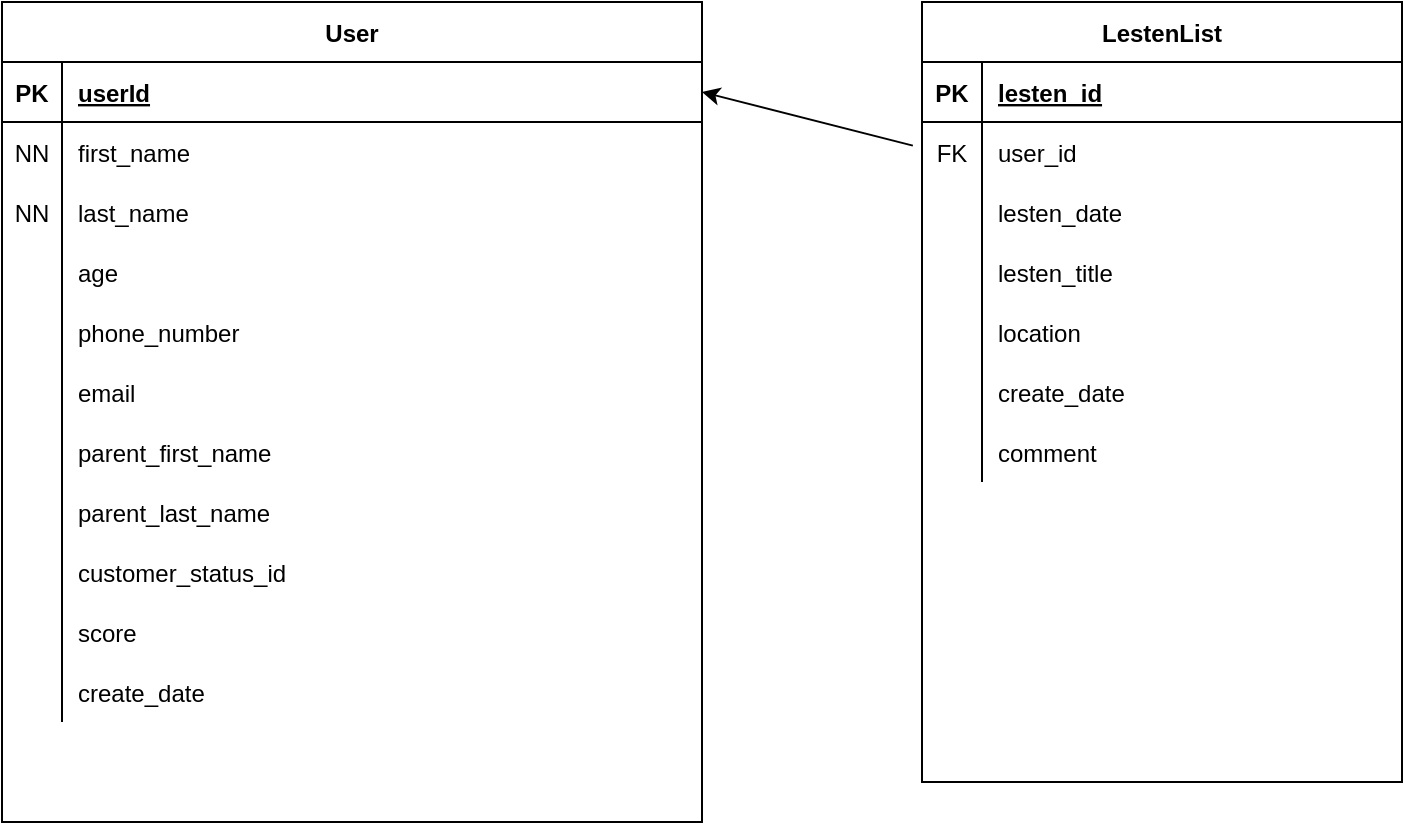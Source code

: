 <mxfile>
    <diagram id="Bbu2gG-GaKcmsW2qqSI9" name="ページ1">
        <mxGraphModel dx="895" dy="807" grid="1" gridSize="10" guides="1" tooltips="1" connect="1" arrows="1" fold="1" page="1" pageScale="1" pageWidth="827" pageHeight="1169" math="0" shadow="0">
            <root>
                <mxCell id="0"/>
                <mxCell id="1" parent="0"/>
                <mxCell id="2" value="User" style="shape=table;startSize=30;container=1;collapsible=1;childLayout=tableLayout;fixedRows=1;rowLines=0;fontStyle=1;align=center;resizeLast=1;" parent="1" vertex="1">
                    <mxGeometry x="50" y="350" width="350" height="410" as="geometry">
                        <mxRectangle x="150" y="360" width="60" height="30" as="alternateBounds"/>
                    </mxGeometry>
                </mxCell>
                <mxCell id="3" value="" style="shape=partialRectangle;collapsible=0;dropTarget=0;pointerEvents=0;fillColor=none;top=0;left=0;bottom=1;right=0;points=[[0,0.5],[1,0.5]];portConstraint=eastwest;" parent="2" vertex="1">
                    <mxGeometry y="30" width="350" height="30" as="geometry"/>
                </mxCell>
                <mxCell id="4" value="PK" style="shape=partialRectangle;connectable=0;fillColor=none;top=0;left=0;bottom=0;right=0;fontStyle=1;overflow=hidden;" parent="3" vertex="1">
                    <mxGeometry width="30" height="30" as="geometry"/>
                </mxCell>
                <mxCell id="5" value="userId" style="shape=partialRectangle;connectable=0;fillColor=none;top=0;left=0;bottom=0;right=0;align=left;spacingLeft=6;fontStyle=5;overflow=hidden;" parent="3" vertex="1">
                    <mxGeometry x="30" width="320" height="30" as="geometry"/>
                </mxCell>
                <mxCell id="9" value="" style="shape=partialRectangle;collapsible=0;dropTarget=0;pointerEvents=0;fillColor=none;top=0;left=0;bottom=0;right=0;points=[[0,0.5],[1,0.5]];portConstraint=eastwest;" parent="2" vertex="1">
                    <mxGeometry y="60" width="350" height="30" as="geometry"/>
                </mxCell>
                <mxCell id="10" value="NN" style="shape=partialRectangle;connectable=0;fillColor=none;top=0;left=0;bottom=0;right=0;editable=1;overflow=hidden;" parent="9" vertex="1">
                    <mxGeometry width="30" height="30" as="geometry"/>
                </mxCell>
                <mxCell id="11" value="first_name" style="shape=partialRectangle;connectable=0;fillColor=none;top=0;left=0;bottom=0;right=0;align=left;spacingLeft=6;overflow=hidden;" parent="9" vertex="1">
                    <mxGeometry x="30" width="320" height="30" as="geometry"/>
                </mxCell>
                <mxCell id="16" value="" style="shape=partialRectangle;collapsible=0;dropTarget=0;pointerEvents=0;fillColor=none;top=0;left=0;bottom=0;right=0;points=[[0,0.5],[1,0.5]];portConstraint=eastwest;" parent="2" vertex="1">
                    <mxGeometry y="90" width="350" height="30" as="geometry"/>
                </mxCell>
                <mxCell id="17" value="NN" style="shape=partialRectangle;connectable=0;fillColor=none;top=0;left=0;bottom=0;right=0;editable=1;overflow=hidden;" parent="16" vertex="1">
                    <mxGeometry width="30" height="30" as="geometry"/>
                </mxCell>
                <mxCell id="18" value="last_name" style="shape=partialRectangle;connectable=0;fillColor=none;top=0;left=0;bottom=0;right=0;align=left;spacingLeft=6;overflow=hidden;" parent="16" vertex="1">
                    <mxGeometry x="30" width="320" height="30" as="geometry"/>
                </mxCell>
                <mxCell id="19" value="" style="shape=partialRectangle;collapsible=0;dropTarget=0;pointerEvents=0;fillColor=none;top=0;left=0;bottom=0;right=0;points=[[0,0.5],[1,0.5]];portConstraint=eastwest;" parent="2" vertex="1">
                    <mxGeometry y="120" width="350" height="30" as="geometry"/>
                </mxCell>
                <mxCell id="20" value="" style="shape=partialRectangle;connectable=0;fillColor=none;top=0;left=0;bottom=0;right=0;editable=1;overflow=hidden;" parent="19" vertex="1">
                    <mxGeometry width="30" height="30" as="geometry"/>
                </mxCell>
                <mxCell id="21" value="age" style="shape=partialRectangle;connectable=0;fillColor=none;top=0;left=0;bottom=0;right=0;align=left;spacingLeft=6;overflow=hidden;" parent="19" vertex="1">
                    <mxGeometry x="30" width="320" height="30" as="geometry"/>
                </mxCell>
                <mxCell id="22" value="" style="shape=partialRectangle;collapsible=0;dropTarget=0;pointerEvents=0;fillColor=none;top=0;left=0;bottom=0;right=0;points=[[0,0.5],[1,0.5]];portConstraint=eastwest;" parent="2" vertex="1">
                    <mxGeometry y="150" width="350" height="30" as="geometry"/>
                </mxCell>
                <mxCell id="23" value="" style="shape=partialRectangle;connectable=0;fillColor=none;top=0;left=0;bottom=0;right=0;editable=1;overflow=hidden;" parent="22" vertex="1">
                    <mxGeometry width="30" height="30" as="geometry"/>
                </mxCell>
                <mxCell id="24" value="phone_number" style="shape=partialRectangle;connectable=0;fillColor=none;top=0;left=0;bottom=0;right=0;align=left;spacingLeft=6;overflow=hidden;" parent="22" vertex="1">
                    <mxGeometry x="30" width="320" height="30" as="geometry"/>
                </mxCell>
                <mxCell id="25" value="" style="shape=partialRectangle;collapsible=0;dropTarget=0;pointerEvents=0;fillColor=none;top=0;left=0;bottom=0;right=0;points=[[0,0.5],[1,0.5]];portConstraint=eastwest;" parent="2" vertex="1">
                    <mxGeometry y="180" width="350" height="30" as="geometry"/>
                </mxCell>
                <mxCell id="26" value="" style="shape=partialRectangle;connectable=0;fillColor=none;top=0;left=0;bottom=0;right=0;editable=1;overflow=hidden;" parent="25" vertex="1">
                    <mxGeometry width="30" height="30" as="geometry"/>
                </mxCell>
                <mxCell id="27" value="email" style="shape=partialRectangle;connectable=0;fillColor=none;top=0;left=0;bottom=0;right=0;align=left;spacingLeft=6;overflow=hidden;" parent="25" vertex="1">
                    <mxGeometry x="30" width="320" height="30" as="geometry"/>
                </mxCell>
                <mxCell id="28" value="" style="shape=partialRectangle;collapsible=0;dropTarget=0;pointerEvents=0;fillColor=none;top=0;left=0;bottom=0;right=0;points=[[0,0.5],[1,0.5]];portConstraint=eastwest;" parent="2" vertex="1">
                    <mxGeometry y="210" width="350" height="30" as="geometry"/>
                </mxCell>
                <mxCell id="29" value="" style="shape=partialRectangle;connectable=0;fillColor=none;top=0;left=0;bottom=0;right=0;editable=1;overflow=hidden;" parent="28" vertex="1">
                    <mxGeometry width="30" height="30" as="geometry"/>
                </mxCell>
                <mxCell id="30" value="parent_first_name" style="shape=partialRectangle;connectable=0;fillColor=none;top=0;left=0;bottom=0;right=0;align=left;spacingLeft=6;overflow=hidden;" parent="28" vertex="1">
                    <mxGeometry x="30" width="320" height="30" as="geometry"/>
                </mxCell>
                <mxCell id="31" value="" style="shape=partialRectangle;collapsible=0;dropTarget=0;pointerEvents=0;fillColor=none;top=0;left=0;bottom=0;right=0;points=[[0,0.5],[1,0.5]];portConstraint=eastwest;" parent="2" vertex="1">
                    <mxGeometry y="240" width="350" height="30" as="geometry"/>
                </mxCell>
                <mxCell id="32" value="" style="shape=partialRectangle;connectable=0;fillColor=none;top=0;left=0;bottom=0;right=0;editable=1;overflow=hidden;" parent="31" vertex="1">
                    <mxGeometry width="30" height="30" as="geometry"/>
                </mxCell>
                <mxCell id="33" value="parent_last_name" style="shape=partialRectangle;connectable=0;fillColor=none;top=0;left=0;bottom=0;right=0;align=left;spacingLeft=6;overflow=hidden;" parent="31" vertex="1">
                    <mxGeometry x="30" width="320" height="30" as="geometry"/>
                </mxCell>
                <mxCell id="34" value="" style="shape=partialRectangle;collapsible=0;dropTarget=0;pointerEvents=0;fillColor=none;top=0;left=0;bottom=0;right=0;points=[[0,0.5],[1,0.5]];portConstraint=eastwest;" parent="2" vertex="1">
                    <mxGeometry y="270" width="350" height="30" as="geometry"/>
                </mxCell>
                <mxCell id="35" value="" style="shape=partialRectangle;connectable=0;fillColor=none;top=0;left=0;bottom=0;right=0;editable=1;overflow=hidden;" parent="34" vertex="1">
                    <mxGeometry width="30" height="30" as="geometry"/>
                </mxCell>
                <mxCell id="36" value="customer_status_id" style="shape=partialRectangle;connectable=0;fillColor=none;top=0;left=0;bottom=0;right=0;align=left;spacingLeft=6;overflow=hidden;" parent="34" vertex="1">
                    <mxGeometry x="30" width="320" height="30" as="geometry"/>
                </mxCell>
                <mxCell id="12" value="" style="shape=partialRectangle;collapsible=0;dropTarget=0;pointerEvents=0;fillColor=none;top=0;left=0;bottom=0;right=0;points=[[0,0.5],[1,0.5]];portConstraint=eastwest;" parent="2" vertex="1">
                    <mxGeometry y="300" width="350" height="30" as="geometry"/>
                </mxCell>
                <mxCell id="13" value="" style="shape=partialRectangle;connectable=0;fillColor=none;top=0;left=0;bottom=0;right=0;editable=1;overflow=hidden;" parent="12" vertex="1">
                    <mxGeometry width="30" height="30" as="geometry"/>
                </mxCell>
                <mxCell id="14" value="score" style="shape=partialRectangle;connectable=0;fillColor=none;top=0;left=0;bottom=0;right=0;align=left;spacingLeft=6;overflow=hidden;" parent="12" vertex="1">
                    <mxGeometry x="30" width="320" height="30" as="geometry"/>
                </mxCell>
                <mxCell id="6" value="" style="shape=partialRectangle;collapsible=0;dropTarget=0;pointerEvents=0;fillColor=none;top=0;left=0;bottom=0;right=0;points=[[0,0.5],[1,0.5]];portConstraint=eastwest;" parent="2" vertex="1">
                    <mxGeometry y="330" width="350" height="30" as="geometry"/>
                </mxCell>
                <mxCell id="7" value="" style="shape=partialRectangle;connectable=0;fillColor=none;top=0;left=0;bottom=0;right=0;editable=1;overflow=hidden;" parent="6" vertex="1">
                    <mxGeometry width="30" height="30" as="geometry"/>
                </mxCell>
                <mxCell id="8" value="create_date" style="shape=partialRectangle;connectable=0;fillColor=none;top=0;left=0;bottom=0;right=0;align=left;spacingLeft=6;overflow=hidden;" parent="6" vertex="1">
                    <mxGeometry x="30" width="320" height="30" as="geometry"/>
                </mxCell>
                <mxCell id="41" value="LestenList" style="shape=table;startSize=30;container=1;collapsible=1;childLayout=tableLayout;fixedRows=1;rowLines=0;fontStyle=1;align=center;resizeLast=1;" parent="1" vertex="1">
                    <mxGeometry x="510" y="350" width="240" height="390" as="geometry"/>
                </mxCell>
                <mxCell id="42" value="" style="shape=partialRectangle;collapsible=0;dropTarget=0;pointerEvents=0;fillColor=none;top=0;left=0;bottom=1;right=0;points=[[0,0.5],[1,0.5]];portConstraint=eastwest;" parent="41" vertex="1">
                    <mxGeometry y="30" width="240" height="30" as="geometry"/>
                </mxCell>
                <mxCell id="43" value="PK" style="shape=partialRectangle;connectable=0;fillColor=none;top=0;left=0;bottom=0;right=0;fontStyle=1;overflow=hidden;" parent="42" vertex="1">
                    <mxGeometry width="30" height="30" as="geometry"/>
                </mxCell>
                <mxCell id="44" value="lesten_id" style="shape=partialRectangle;connectable=0;fillColor=none;top=0;left=0;bottom=0;right=0;align=left;spacingLeft=6;fontStyle=5;overflow=hidden;" parent="42" vertex="1">
                    <mxGeometry x="30" width="210" height="30" as="geometry"/>
                </mxCell>
                <mxCell id="45" value="" style="shape=partialRectangle;collapsible=0;dropTarget=0;pointerEvents=0;fillColor=none;top=0;left=0;bottom=0;right=0;points=[[0,0.5],[1,0.5]];portConstraint=eastwest;" parent="41" vertex="1">
                    <mxGeometry y="60" width="240" height="30" as="geometry"/>
                </mxCell>
                <mxCell id="46" value="FK" style="shape=partialRectangle;connectable=0;fillColor=none;top=0;left=0;bottom=0;right=0;editable=1;overflow=hidden;" parent="45" vertex="1">
                    <mxGeometry width="30" height="30" as="geometry"/>
                </mxCell>
                <mxCell id="47" value="user_id" style="shape=partialRectangle;connectable=0;fillColor=none;top=0;left=0;bottom=0;right=0;align=left;spacingLeft=6;overflow=hidden;" parent="45" vertex="1">
                    <mxGeometry x="30" width="210" height="30" as="geometry"/>
                </mxCell>
                <mxCell id="67" value="" style="shape=partialRectangle;collapsible=0;dropTarget=0;pointerEvents=0;fillColor=none;top=0;left=0;bottom=0;right=0;points=[[0,0.5],[1,0.5]];portConstraint=eastwest;" parent="41" vertex="1">
                    <mxGeometry y="90" width="240" height="30" as="geometry"/>
                </mxCell>
                <mxCell id="68" value="" style="shape=partialRectangle;connectable=0;fillColor=none;top=0;left=0;bottom=0;right=0;editable=1;overflow=hidden;" parent="67" vertex="1">
                    <mxGeometry width="30" height="30" as="geometry"/>
                </mxCell>
                <mxCell id="69" value="lesten_date" style="shape=partialRectangle;connectable=0;fillColor=none;top=0;left=0;bottom=0;right=0;align=left;spacingLeft=6;overflow=hidden;" parent="67" vertex="1">
                    <mxGeometry x="30" width="210" height="30" as="geometry"/>
                </mxCell>
                <mxCell id="64" value="" style="shape=partialRectangle;collapsible=0;dropTarget=0;pointerEvents=0;fillColor=none;top=0;left=0;bottom=0;right=0;points=[[0,0.5],[1,0.5]];portConstraint=eastwest;" parent="41" vertex="1">
                    <mxGeometry y="120" width="240" height="30" as="geometry"/>
                </mxCell>
                <mxCell id="65" value="" style="shape=partialRectangle;connectable=0;fillColor=none;top=0;left=0;bottom=0;right=0;editable=1;overflow=hidden;" parent="64" vertex="1">
                    <mxGeometry width="30" height="30" as="geometry"/>
                </mxCell>
                <mxCell id="66" value="lesten_title" style="shape=partialRectangle;connectable=0;fillColor=none;top=0;left=0;bottom=0;right=0;align=left;spacingLeft=6;overflow=hidden;" parent="64" vertex="1">
                    <mxGeometry x="30" width="210" height="30" as="geometry"/>
                </mxCell>
                <mxCell id="61" value="" style="shape=partialRectangle;collapsible=0;dropTarget=0;pointerEvents=0;fillColor=none;top=0;left=0;bottom=0;right=0;points=[[0,0.5],[1,0.5]];portConstraint=eastwest;" parent="41" vertex="1">
                    <mxGeometry y="150" width="240" height="30" as="geometry"/>
                </mxCell>
                <mxCell id="62" value="" style="shape=partialRectangle;connectable=0;fillColor=none;top=0;left=0;bottom=0;right=0;editable=1;overflow=hidden;" parent="61" vertex="1">
                    <mxGeometry width="30" height="30" as="geometry"/>
                </mxCell>
                <mxCell id="63" value="location" style="shape=partialRectangle;connectable=0;fillColor=none;top=0;left=0;bottom=0;right=0;align=left;spacingLeft=6;overflow=hidden;" parent="61" vertex="1">
                    <mxGeometry x="30" width="210" height="30" as="geometry"/>
                </mxCell>
                <mxCell id="48" value="" style="shape=partialRectangle;collapsible=0;dropTarget=0;pointerEvents=0;fillColor=none;top=0;left=0;bottom=0;right=0;points=[[0,0.5],[1,0.5]];portConstraint=eastwest;" parent="41" vertex="1">
                    <mxGeometry y="180" width="240" height="30" as="geometry"/>
                </mxCell>
                <mxCell id="49" value="" style="shape=partialRectangle;connectable=0;fillColor=none;top=0;left=0;bottom=0;right=0;editable=1;overflow=hidden;" parent="48" vertex="1">
                    <mxGeometry width="30" height="30" as="geometry"/>
                </mxCell>
                <mxCell id="50" value="create_date" style="shape=partialRectangle;connectable=0;fillColor=none;top=0;left=0;bottom=0;right=0;align=left;spacingLeft=6;overflow=hidden;" parent="48" vertex="1">
                    <mxGeometry x="30" width="210" height="30" as="geometry"/>
                </mxCell>
                <mxCell id="51" value="" style="shape=partialRectangle;collapsible=0;dropTarget=0;pointerEvents=0;fillColor=none;top=0;left=0;bottom=0;right=0;points=[[0,0.5],[1,0.5]];portConstraint=eastwest;" parent="41" vertex="1">
                    <mxGeometry y="210" width="240" height="30" as="geometry"/>
                </mxCell>
                <mxCell id="52" value="" style="shape=partialRectangle;connectable=0;fillColor=none;top=0;left=0;bottom=0;right=0;editable=1;overflow=hidden;" parent="51" vertex="1">
                    <mxGeometry width="30" height="30" as="geometry"/>
                </mxCell>
                <mxCell id="53" value="comment" style="shape=partialRectangle;connectable=0;fillColor=none;top=0;left=0;bottom=0;right=0;align=left;spacingLeft=6;overflow=hidden;" parent="51" vertex="1">
                    <mxGeometry x="30" width="210" height="30" as="geometry"/>
                </mxCell>
                <mxCell id="70" value="" style="edgeStyle=none;html=1;entryX=1;entryY=0.5;entryDx=0;entryDy=0;exitX=-0.019;exitY=0.394;exitDx=0;exitDy=0;exitPerimeter=0;" parent="1" source="45" target="3" edge="1">
                    <mxGeometry relative="1" as="geometry">
                        <Array as="points"/>
                    </mxGeometry>
                </mxCell>
            </root>
        </mxGraphModel>
    </diagram>
    <diagram id="EvxLB-GCUOG5Dkk53Zl2" name="AWS設計">
        <mxGraphModel dx="895" dy="807" grid="1" gridSize="10" guides="1" tooltips="1" connect="1" arrows="1" fold="1" page="1" pageScale="1" pageWidth="827" pageHeight="1169" math="0" shadow="0">
            <root>
                <mxCell id="SpqoqCUU1rveLyQQYIwx-0"/>
                <mxCell id="SpqoqCUU1rveLyQQYIwx-1" parent="SpqoqCUU1rveLyQQYIwx-0"/>
                <mxCell id="SpqoqCUU1rveLyQQYIwx-5" value="" style="rounded=1;arcSize=10;dashed=1;strokeColor=#F59D56;fillColor=none;gradientColor=none;dashPattern=8 4;strokeWidth=2;" parent="SpqoqCUU1rveLyQQYIwx-1" vertex="1">
                    <mxGeometry x="240" y="260" width="540" height="450" as="geometry"/>
                </mxCell>
                <mxCell id="SpqoqCUU1rveLyQQYIwx-2" value="" style="outlineConnect=0;dashed=0;verticalLabelPosition=bottom;verticalAlign=top;align=center;html=1;shape=mxgraph.aws3.rds;fillColor=#2E73B8;gradientColor=none;" parent="SpqoqCUU1rveLyQQYIwx-1" vertex="1">
                    <mxGeometry x="550" y="80" width="72" height="81" as="geometry"/>
                </mxCell>
                <mxCell id="SpqoqCUU1rveLyQQYIwx-16" style="edgeStyle=none;html=1;entryX=0;entryY=0.5;entryDx=0;entryDy=0;entryPerimeter=0;" parent="SpqoqCUU1rveLyQQYIwx-1" source="SpqoqCUU1rveLyQQYIwx-4" target="SpqoqCUU1rveLyQQYIwx-8" edge="1">
                    <mxGeometry relative="1" as="geometry"/>
                </mxCell>
                <mxCell id="SpqoqCUU1rveLyQQYIwx-17" style="edgeStyle=none;html=1;entryX=0;entryY=0.5;entryDx=0;entryDy=0;entryPerimeter=0;" parent="SpqoqCUU1rveLyQQYIwx-1" source="SpqoqCUU1rveLyQQYIwx-4" target="SpqoqCUU1rveLyQQYIwx-18" edge="1">
                    <mxGeometry relative="1" as="geometry">
                        <mxPoint x="300" y="650" as="targetPoint"/>
                    </mxGeometry>
                </mxCell>
                <mxCell id="SpqoqCUU1rveLyQQYIwx-4" value="" style="outlineConnect=0;dashed=0;verticalLabelPosition=bottom;verticalAlign=top;align=center;html=1;shape=mxgraph.aws3.user;fillColor=#D2D3D3;gradientColor=none;" parent="SpqoqCUU1rveLyQQYIwx-1" vertex="1">
                    <mxGeometry x="40" y="450" width="45" height="63" as="geometry"/>
                </mxCell>
                <mxCell id="SpqoqCUU1rveLyQQYIwx-6" value="" style="outlineConnect=0;dashed=0;verticalLabelPosition=bottom;verticalAlign=top;align=center;html=1;shape=mxgraph.aws3.postgre_sql_instance;fillColor=#2E73B8;gradientColor=none;" parent="SpqoqCUU1rveLyQQYIwx-1" vertex="1">
                    <mxGeometry x="670" y="89" width="60" height="63" as="geometry"/>
                </mxCell>
                <mxCell id="SpqoqCUU1rveLyQQYIwx-7" value="" style="points=[[0,0,0],[0.25,0,0],[0.5,0,0],[0.75,0,0],[1,0,0],[0,1,0],[0.25,1,0],[0.5,1,0],[0.75,1,0],[1,1,0],[0,0.25,0],[0,0.5,0],[0,0.75,0],[1,0.25,0],[1,0.5,0],[1,0.75,0]];outlineConnect=0;fontColor=#232F3E;gradientColor=#60A337;gradientDirection=north;fillColor=#277116;strokeColor=#ffffff;dashed=0;verticalLabelPosition=bottom;verticalAlign=top;align=center;html=1;fontSize=12;fontStyle=0;aspect=fixed;shape=mxgraph.aws4.resourceIcon;resIcon=mxgraph.aws4.s3;" parent="SpqoqCUU1rveLyQQYIwx-1" vertex="1">
                    <mxGeometry x="480" y="513" width="78" height="78" as="geometry"/>
                </mxCell>
                <mxCell id="SpqoqCUU1rveLyQQYIwx-15" value="" style="edgeStyle=none;html=1;" parent="SpqoqCUU1rveLyQQYIwx-1" source="SpqoqCUU1rveLyQQYIwx-8" target="SpqoqCUU1rveLyQQYIwx-9" edge="1">
                    <mxGeometry relative="1" as="geometry"/>
                </mxCell>
                <mxCell id="SpqoqCUU1rveLyQQYIwx-8" value="" style="points=[[0,0,0],[0.25,0,0],[0.5,0,0],[0.75,0,0],[1,0,0],[0,1,0],[0.25,1,0],[0.5,1,0],[0.75,1,0],[1,1,0],[0,0.25,0],[0,0.5,0],[0,0.75,0],[1,0.25,0],[1,0.5,0],[1,0.75,0]];outlineConnect=0;fontColor=#232F3E;gradientColor=#945DF2;gradientDirection=north;fillColor=#5A30B5;strokeColor=#ffffff;dashed=0;verticalLabelPosition=bottom;verticalAlign=top;align=center;html=1;fontSize=12;fontStyle=0;aspect=fixed;shape=mxgraph.aws4.resourceIcon;resIcon=mxgraph.aws4.api_gateway;" parent="SpqoqCUU1rveLyQQYIwx-1" vertex="1">
                    <mxGeometry x="300" y="340" width="78" height="78" as="geometry"/>
                </mxCell>
                <mxCell id="SpqoqCUU1rveLyQQYIwx-13" value="" style="edgeStyle=none;html=1;" parent="SpqoqCUU1rveLyQQYIwx-1" source="SpqoqCUU1rveLyQQYIwx-9" target="SpqoqCUU1rveLyQQYIwx-10" edge="1">
                    <mxGeometry relative="1" as="geometry"/>
                </mxCell>
                <mxCell id="SpqoqCUU1rveLyQQYIwx-9" value="" style="points=[[0,0,0],[0.25,0,0],[0.5,0,0],[0.75,0,0],[1,0,0],[0,1,0],[0.25,1,0],[0.5,1,0],[0.75,1,0],[1,1,0],[0,0.25,0],[0,0.5,0],[0,0.75,0],[1,0.25,0],[1,0.5,0],[1,0.75,0]];outlineConnect=0;fontColor=#232F3E;gradientColor=#F78E04;gradientDirection=north;fillColor=#D05C17;strokeColor=#ffffff;dashed=0;verticalLabelPosition=bottom;verticalAlign=top;align=center;html=1;fontSize=12;fontStyle=0;aspect=fixed;shape=mxgraph.aws4.resourceIcon;resIcon=mxgraph.aws4.lambda;" parent="SpqoqCUU1rveLyQQYIwx-1" vertex="1">
                    <mxGeometry x="480" y="340" width="78" height="78" as="geometry"/>
                </mxCell>
                <mxCell id="SpqoqCUU1rveLyQQYIwx-14" value="" style="edgeStyle=none;html=1;" parent="SpqoqCUU1rveLyQQYIwx-1" source="SpqoqCUU1rveLyQQYIwx-10" target="SpqoqCUU1rveLyQQYIwx-11" edge="1">
                    <mxGeometry relative="1" as="geometry"/>
                </mxCell>
                <mxCell id="SpqoqCUU1rveLyQQYIwx-10" value="" style="points=[[0,0,0],[0.25,0,0],[0.5,0,0],[0.75,0,0],[1,0,0],[0,1,0],[0.25,1,0],[0.5,1,0],[0.75,1,0],[1,1,0],[0,0.25,0],[0,0.5,0],[0,0.75,0],[1,0.25,0],[1,0.5,0],[1,0.75,0]];outlineConnect=0;fontColor=#232F3E;gradientColor=#4D72F3;gradientDirection=north;fillColor=#3334B9;strokeColor=#ffffff;dashed=0;verticalLabelPosition=bottom;verticalAlign=top;align=center;html=1;fontSize=12;fontStyle=0;aspect=fixed;shape=mxgraph.aws4.resourceIcon;resIcon=mxgraph.aws4.rds;" parent="SpqoqCUU1rveLyQQYIwx-1" vertex="1">
                    <mxGeometry x="650" y="340" width="78" height="78" as="geometry"/>
                </mxCell>
                <mxCell id="SpqoqCUU1rveLyQQYIwx-11" value="" style="points=[[0,0,0],[0.25,0,0],[0.5,0,0],[0.75,0,0],[1,0,0],[0,1,0],[0.25,1,0],[0.5,1,0],[0.75,1,0],[1,1,0],[0,0.25,0],[0,0.5,0],[0,0.75,0],[1,0.25,0],[1,0.5,0],[1,0.75,0]];outlineConnect=0;fontColor=#232F3E;gradientColor=#60A337;gradientDirection=north;fillColor=#277116;strokeColor=#ffffff;dashed=0;verticalLabelPosition=bottom;verticalAlign=top;align=center;html=1;fontSize=12;fontStyle=0;aspect=fixed;shape=mxgraph.aws4.resourceIcon;resIcon=mxgraph.aws4.s3;" parent="SpqoqCUU1rveLyQQYIwx-1" vertex="1">
                    <mxGeometry x="650" y="513" width="78" height="78" as="geometry"/>
                </mxCell>
                <mxCell id="SpqoqCUU1rveLyQQYIwx-19" style="edgeStyle=none;html=1;exitX=1;exitY=0.5;exitDx=0;exitDy=0;exitPerimeter=0;" parent="SpqoqCUU1rveLyQQYIwx-1" source="SpqoqCUU1rveLyQQYIwx-18" target="SpqoqCUU1rveLyQQYIwx-7" edge="1">
                    <mxGeometry relative="1" as="geometry"/>
                </mxCell>
                <mxCell id="SpqoqCUU1rveLyQQYIwx-18" value="" style="points=[[0,0,0],[0.25,0,0],[0.5,0,0],[0.75,0,0],[1,0,0],[0,1,0],[0.25,1,0],[0.5,1,0],[0.75,1,0],[1,1,0],[0,0.25,0],[0,0.5,0],[0,0.75,0],[1,0.25,0],[1,0.5,0],[1,0.75,0]];outlineConnect=0;fontColor=#232F3E;gradientColor=#F54749;gradientDirection=north;fillColor=#C7131F;strokeColor=#ffffff;dashed=0;verticalLabelPosition=bottom;verticalAlign=top;align=center;html=1;fontSize=12;fontStyle=0;aspect=fixed;shape=mxgraph.aws4.resourceIcon;resIcon=mxgraph.aws4.cognito;" parent="SpqoqCUU1rveLyQQYIwx-1" vertex="1">
                    <mxGeometry x="300" y="513" width="78" height="78" as="geometry"/>
                </mxCell>
            </root>
        </mxGraphModel>
    </diagram>
    <diagram id="YKwtnR4Pyxu1x4XCxtYb" name="ユーザー登録API">
        <mxGraphModel dx="368" dy="298" grid="1" gridSize="10" guides="1" tooltips="1" connect="1" arrows="1" fold="1" page="1" pageScale="1" pageWidth="827" pageHeight="1169" math="0" shadow="0">
            <root>
                <mxCell id="pPRi9KCdpf4V32s9uaF4-0"/>
                <mxCell id="pPRi9KCdpf4V32s9uaF4-1" parent="pPRi9KCdpf4V32s9uaF4-0"/>
                <mxCell id="pPRi9KCdpf4V32s9uaF4-2" value="管理画面&lt;br&gt;（クライアント）" style="rounded=0;whiteSpace=wrap;html=1;" vertex="1" parent="pPRi9KCdpf4V32s9uaF4-1">
                    <mxGeometry x="120" y="40" width="120" height="40" as="geometry"/>
                </mxCell>
                <mxCell id="pPRi9KCdpf4V32s9uaF4-3" value="Lambda&lt;br&gt;（サーバ）" style="rounded=0;whiteSpace=wrap;html=1;" vertex="1" parent="pPRi9KCdpf4V32s9uaF4-1">
                    <mxGeometry x="360" y="40" width="120" height="40" as="geometry"/>
                </mxCell>
                <mxCell id="pPRi9KCdpf4V32s9uaF4-4" value="顧客テーブル" style="shape=cylinder3;whiteSpace=wrap;html=1;boundedLbl=1;backgroundOutline=1;size=15;" vertex="1" parent="pPRi9KCdpf4V32s9uaF4-1">
                    <mxGeometry x="640" y="258" width="80" height="60" as="geometry"/>
                </mxCell>
                <mxCell id="pPRi9KCdpf4V32s9uaF4-5" value="" style="endArrow=classic;html=1;exitX=0.5;exitY=1;exitDx=0;exitDy=0;" edge="1" parent="pPRi9KCdpf4V32s9uaF4-1" source="pPRi9KCdpf4V32s9uaF4-2">
                    <mxGeometry width="50" height="50" relative="1" as="geometry">
                        <mxPoint x="390" y="430" as="sourcePoint"/>
                        <mxPoint x="180" y="760" as="targetPoint"/>
                    </mxGeometry>
                </mxCell>
                <mxCell id="pPRi9KCdpf4V32s9uaF4-6" value="" style="endArrow=classic;html=1;" edge="1" parent="pPRi9KCdpf4V32s9uaF4-1" source="pPRi9KCdpf4V32s9uaF4-3">
                    <mxGeometry width="50" height="50" relative="1" as="geometry">
                        <mxPoint x="419.5" y="80" as="sourcePoint"/>
                        <mxPoint x="419.5" y="760" as="targetPoint"/>
                    </mxGeometry>
                </mxCell>
                <mxCell id="pPRi9KCdpf4V32s9uaF4-7" value="" style="endArrow=classic;html=1;" edge="1" parent="pPRi9KCdpf4V32s9uaF4-1">
                    <mxGeometry relative="1" as="geometry">
                        <mxPoint x="180" y="160" as="sourcePoint"/>
                        <mxPoint x="420" y="160" as="targetPoint"/>
                    </mxGeometry>
                </mxCell>
                <mxCell id="pPRi9KCdpf4V32s9uaF4-8" value="登録情報" style="edgeLabel;resizable=0;html=1;align=center;verticalAlign=middle;" connectable="0" vertex="1" parent="pPRi9KCdpf4V32s9uaF4-7">
                    <mxGeometry relative="1" as="geometry"/>
                </mxCell>
                <mxCell id="pPRi9KCdpf4V32s9uaF4-11" value="&lt;span&gt;登録項目作成&lt;/span&gt;&lt;br&gt;&lt;font color=&quot;#ffd9d4&quot;&gt;&lt;span&gt;・[追加] 顧客ID&lt;/span&gt;&lt;br&gt;&lt;span&gt;・&lt;/span&gt;[追加]&amp;nbsp;&lt;span&gt;登録日&lt;br&gt;&lt;/span&gt;・[追加]&amp;nbsp;&lt;/font&gt;&lt;span&gt;&lt;font color=&quot;#ffd9d4&quot;&gt;更新日(null)&lt;br&gt;&lt;/font&gt;&lt;/span&gt;&lt;span style=&quot;color: rgb(255 , 217 , 212)&quot;&gt;・[追加] 削除フラグ(false)&lt;/span&gt;&lt;span&gt;&lt;font color=&quot;#ffd9d4&quot;&gt;&lt;br&gt;&lt;/font&gt;・[body] 顧客情報&lt;br&gt;&lt;/span&gt;" style="shape=note;whiteSpace=wrap;html=1;backgroundOutline=1;darkOpacity=0.05;align=left;" vertex="1" parent="pPRi9KCdpf4V32s9uaF4-1">
                    <mxGeometry x="460" y="170" width="160" height="100" as="geometry"/>
                </mxCell>
                <mxCell id="pPRi9KCdpf4V32s9uaF4-12" value="" style="endArrow=classic;html=1;entryX=0;entryY=0;entryDx=0;entryDy=22.5;entryPerimeter=0;" edge="1" parent="pPRi9KCdpf4V32s9uaF4-1" target="pPRi9KCdpf4V32s9uaF4-4">
                    <mxGeometry width="50" height="50" relative="1" as="geometry">
                        <mxPoint x="420" y="280" as="sourcePoint"/>
                        <mxPoint x="680" y="282" as="targetPoint"/>
                    </mxGeometry>
                </mxCell>
                <mxCell id="pPRi9KCdpf4V32s9uaF4-14" value="" style="endArrow=classic;html=1;exitX=0;exitY=1;exitDx=0;exitDy=-15;exitPerimeter=0;" edge="1" parent="pPRi9KCdpf4V32s9uaF4-1">
                    <mxGeometry width="50" height="50" relative="1" as="geometry">
                        <mxPoint x="640" y="303" as="sourcePoint"/>
                        <mxPoint x="420" y="300" as="targetPoint"/>
                    </mxGeometry>
                </mxCell>
                <mxCell id="pPRi9KCdpf4V32s9uaF4-15" value="" style="endArrow=classic;html=1;" edge="1" parent="pPRi9KCdpf4V32s9uaF4-1">
                    <mxGeometry relative="1" as="geometry">
                        <mxPoint x="420" y="400" as="sourcePoint"/>
                        <mxPoint x="180" y="400.0" as="targetPoint"/>
                    </mxGeometry>
                </mxCell>
                <mxCell id="pPRi9KCdpf4V32s9uaF4-16" value="レスポンス" style="edgeLabel;resizable=0;html=1;align=center;verticalAlign=middle;" connectable="0" vertex="1" parent="pPRi9KCdpf4V32s9uaF4-15">
                    <mxGeometry relative="1" as="geometry"/>
                </mxCell>
                <mxCell id="pPRi9KCdpf4V32s9uaF4-18" value="&lt;span&gt;レスポンス作成&lt;/span&gt;&lt;br&gt;&lt;span&gt;&lt;font color=&quot;#ffd9d4&quot;&gt;・正常応答(200)&lt;br&gt;&lt;/font&gt;　→顧客ID&lt;br&gt;・DB登録エラー(400)&lt;br&gt;&lt;/span&gt;　→Bad Request&lt;br&gt;・サーバエラー(400)&lt;br&gt;　→Internal Server Error" style="shape=note;whiteSpace=wrap;html=1;backgroundOutline=1;darkOpacity=0.05;align=left;" vertex="1" parent="pPRi9KCdpf4V32s9uaF4-1">
                    <mxGeometry x="230" y="430" width="160" height="100" as="geometry"/>
                </mxCell>
            </root>
        </mxGraphModel>
    </diagram>
</mxfile>